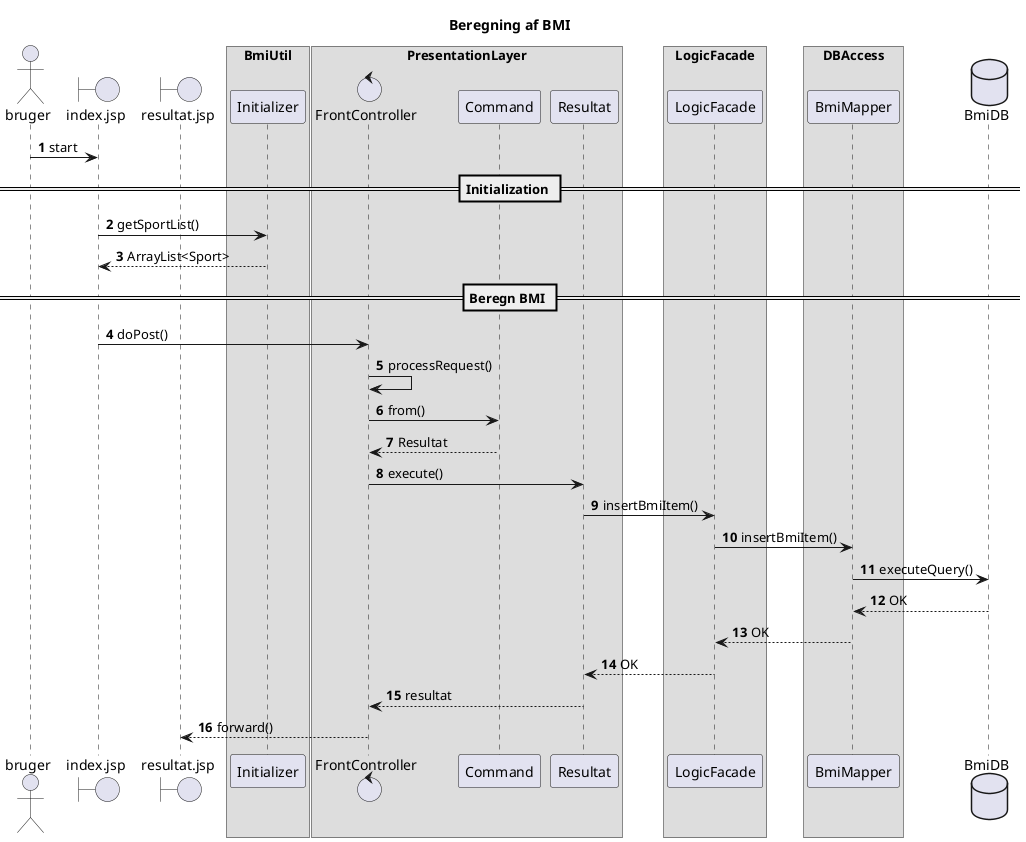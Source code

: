 @startuml
autonumber
Title Beregning af BMI
actor bruger

boundary index.jsp
boundary resultat.jsp

bruger -> index.jsp: start
== Initialization ==
box BmiUtil
index.jsp -> Initializer: getSportList()
Initializer --> index.jsp: ArrayList<Sport>
end box
== Beregn BMI ==
box PresentationLayer
control FrontController
index.jsp -> FrontController: doPost()
FrontController -> FrontController: processRequest()
FrontController -> Command: from()
Command --> FrontController: Resultat
FrontController -> Resultat: execute()
end box

box LogicFacade
Resultat -> LogicFacade: insertBmiItem()
end box

box DBAccess
LogicFacade -> BmiMapper: insertBmiItem()
end box

database BmiDB
BmiMapper -> BmiDB: executeQuery()
BmiDB --> BmiMapper: OK
BmiMapper --> LogicFacade: OK
LogicFacade --> Resultat: OK
Resultat --> FrontController: resultat
FrontController --> resultat.jsp: forward()




@enduml